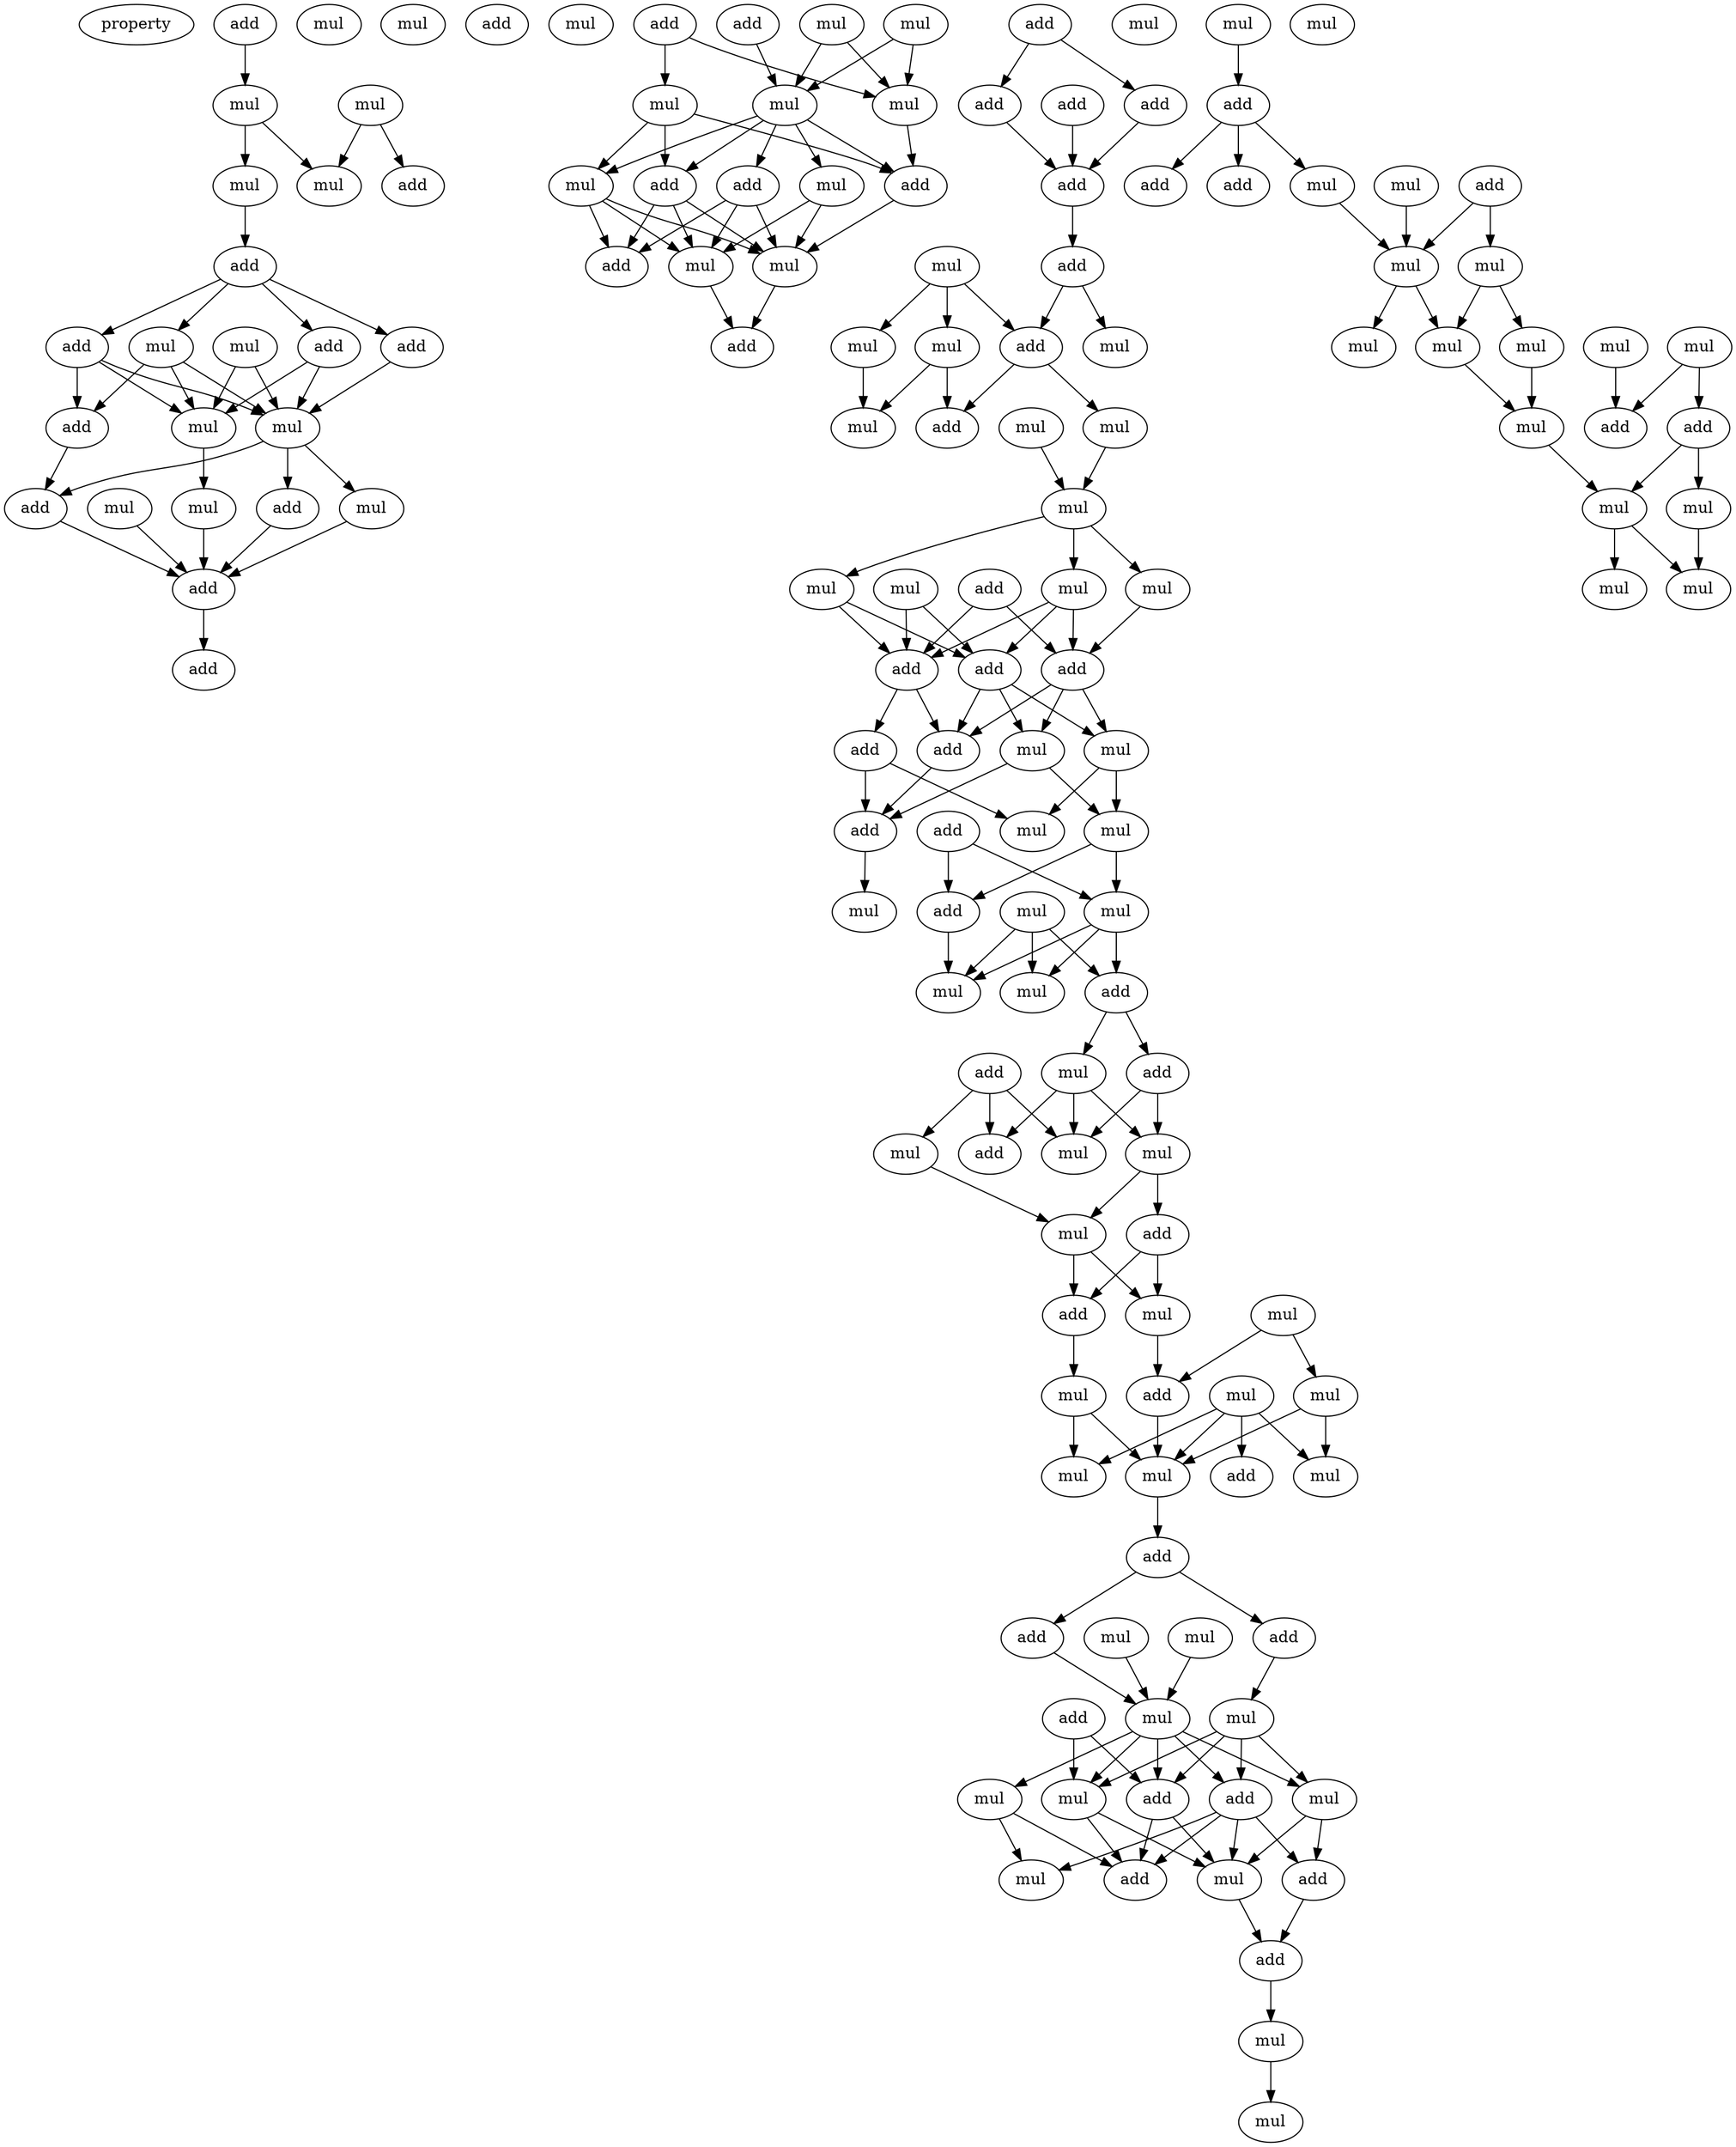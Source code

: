 digraph {
    node [fontcolor=black]
    property [mul=2,lf=2.0]
    0 [ label = add ];
    1 [ label = mul ];
    2 [ label = mul ];
    3 [ label = add ];
    4 [ label = mul ];
    5 [ label = mul ];
    6 [ label = mul ];
    7 [ label = mul ];
    8 [ label = mul ];
    9 [ label = add ];
    10 [ label = add ];
    11 [ label = add ];
    12 [ label = add ];
    13 [ label = mul ];
    14 [ label = mul ];
    15 [ label = add ];
    16 [ label = add ];
    17 [ label = mul ];
    18 [ label = mul ];
    19 [ label = add ];
    20 [ label = mul ];
    21 [ label = add ];
    22 [ label = mul ];
    23 [ label = mul ];
    24 [ label = add ];
    25 [ label = add ];
    26 [ label = mul ];
    27 [ label = mul ];
    28 [ label = add ];
    29 [ label = add ];
    30 [ label = mul ];
    31 [ label = mul ];
    32 [ label = mul ];
    33 [ label = mul ];
    34 [ label = add ];
    35 [ label = add ];
    36 [ label = mul ];
    37 [ label = add ];
    38 [ label = mul ];
    39 [ label = mul ];
    40 [ label = add ];
    41 [ label = add ];
    42 [ label = add ];
    43 [ label = add ];
    44 [ label = mul ];
    45 [ label = add ];
    46 [ label = add ];
    47 [ label = add ];
    48 [ label = add ];
    49 [ label = mul ];
    50 [ label = mul ];
    51 [ label = mul ];
    52 [ label = add ];
    53 [ label = mul ];
    54 [ label = mul ];
    55 [ label = mul ];
    56 [ label = add ];
    57 [ label = mul ];
    58 [ label = mul ];
    59 [ label = add ];
    60 [ label = mul ];
    61 [ label = mul ];
    62 [ label = mul ];
    63 [ label = mul ];
    64 [ label = add ];
    65 [ label = add ];
    66 [ label = add ];
    67 [ label = add ];
    68 [ label = mul ];
    69 [ label = mul ];
    70 [ label = add ];
    71 [ label = add ];
    72 [ label = add ];
    73 [ label = mul ];
    74 [ label = mul ];
    75 [ label = mul ];
    76 [ label = add ];
    77 [ label = mul ];
    78 [ label = mul ];
    79 [ label = add ];
    80 [ label = mul ];
    81 [ label = mul ];
    82 [ label = add ];
    83 [ label = mul ];
    84 [ label = add ];
    85 [ label = mul ];
    86 [ label = mul ];
    87 [ label = mul ];
    88 [ label = add ];
    89 [ label = mul ];
    90 [ label = add ];
    91 [ label = mul ];
    92 [ label = mul ];
    93 [ label = add ];
    94 [ label = mul ];
    95 [ label = mul ];
    96 [ label = add ];
    97 [ label = mul ];
    98 [ label = mul ];
    99 [ label = mul ];
    100 [ label = mul ];
    101 [ label = add ];
    102 [ label = add ];
    103 [ label = add ];
    104 [ label = mul ];
    105 [ label = mul ];
    106 [ label = add ];
    107 [ label = add ];
    108 [ label = mul ];
    109 [ label = mul ];
    110 [ label = mul ];
    111 [ label = add ];
    112 [ label = mul ];
    113 [ label = mul ];
    114 [ label = add ];
    115 [ label = mul ];
    116 [ label = add ];
    117 [ label = mul ];
    118 [ label = add ];
    119 [ label = add ];
    120 [ label = mul ];
    121 [ label = mul ];
    122 [ label = mul ];
    123 [ label = mul ];
    124 [ label = add ];
    125 [ label = add ];
    126 [ label = add ];
    127 [ label = add ];
    128 [ label = mul ];
    129 [ label = mul ];
    130 [ label = mul ];
    131 [ label = mul ];
    132 [ label = mul ];
    133 [ label = mul ];
    134 [ label = mul ];
    135 [ label = mul ];
    136 [ label = mul ];
    137 [ label = mul ];
    138 [ label = add ];
    139 [ label = add ];
    140 [ label = mul ];
    141 [ label = mul ];
    142 [ label = mul ];
    143 [ label = mul ];
    0 -> 6 [ name = 0 ];
    5 -> 8 [ name = 1 ];
    5 -> 9 [ name = 2 ];
    6 -> 7 [ name = 3 ];
    6 -> 8 [ name = 4 ];
    7 -> 10 [ name = 5 ];
    10 -> 11 [ name = 6 ];
    10 -> 12 [ name = 7 ];
    10 -> 13 [ name = 8 ];
    10 -> 15 [ name = 9 ];
    11 -> 18 [ name = 10 ];
    12 -> 16 [ name = 11 ];
    12 -> 17 [ name = 12 ];
    12 -> 18 [ name = 13 ];
    13 -> 16 [ name = 14 ];
    13 -> 17 [ name = 15 ];
    13 -> 18 [ name = 16 ];
    14 -> 17 [ name = 17 ];
    14 -> 18 [ name = 18 ];
    15 -> 17 [ name = 19 ];
    15 -> 18 [ name = 20 ];
    16 -> 21 [ name = 21 ];
    17 -> 23 [ name = 22 ];
    18 -> 19 [ name = 23 ];
    18 -> 21 [ name = 24 ];
    18 -> 22 [ name = 25 ];
    19 -> 24 [ name = 26 ];
    20 -> 24 [ name = 27 ];
    21 -> 24 [ name = 28 ];
    22 -> 24 [ name = 29 ];
    23 -> 24 [ name = 30 ];
    24 -> 29 [ name = 31 ];
    25 -> 30 [ name = 32 ];
    25 -> 31 [ name = 33 ];
    26 -> 31 [ name = 34 ];
    26 -> 32 [ name = 35 ];
    27 -> 31 [ name = 36 ];
    27 -> 32 [ name = 37 ];
    28 -> 32 [ name = 38 ];
    30 -> 33 [ name = 39 ];
    30 -> 35 [ name = 40 ];
    30 -> 37 [ name = 41 ];
    31 -> 35 [ name = 42 ];
    32 -> 33 [ name = 43 ];
    32 -> 34 [ name = 44 ];
    32 -> 35 [ name = 45 ];
    32 -> 36 [ name = 46 ];
    32 -> 37 [ name = 47 ];
    33 -> 38 [ name = 48 ];
    33 -> 39 [ name = 49 ];
    33 -> 40 [ name = 50 ];
    34 -> 38 [ name = 51 ];
    34 -> 39 [ name = 52 ];
    34 -> 40 [ name = 53 ];
    35 -> 39 [ name = 54 ];
    36 -> 38 [ name = 55 ];
    36 -> 39 [ name = 56 ];
    37 -> 38 [ name = 57 ];
    37 -> 39 [ name = 58 ];
    37 -> 40 [ name = 59 ];
    38 -> 41 [ name = 60 ];
    39 -> 41 [ name = 61 ];
    42 -> 43 [ name = 62 ];
    42 -> 46 [ name = 63 ];
    43 -> 47 [ name = 64 ];
    45 -> 47 [ name = 65 ];
    46 -> 47 [ name = 66 ];
    47 -> 48 [ name = 67 ];
    48 -> 52 [ name = 68 ];
    48 -> 53 [ name = 69 ];
    49 -> 50 [ name = 70 ];
    49 -> 51 [ name = 71 ];
    49 -> 52 [ name = 72 ];
    50 -> 54 [ name = 73 ];
    50 -> 56 [ name = 74 ];
    51 -> 54 [ name = 75 ];
    52 -> 56 [ name = 76 ];
    52 -> 57 [ name = 77 ];
    55 -> 58 [ name = 78 ];
    57 -> 58 [ name = 79 ];
    58 -> 61 [ name = 80 ];
    58 -> 62 [ name = 81 ];
    58 -> 63 [ name = 82 ];
    59 -> 64 [ name = 83 ];
    59 -> 66 [ name = 84 ];
    60 -> 64 [ name = 85 ];
    60 -> 65 [ name = 86 ];
    61 -> 64 [ name = 87 ];
    61 -> 65 [ name = 88 ];
    61 -> 66 [ name = 89 ];
    62 -> 66 [ name = 90 ];
    63 -> 64 [ name = 91 ];
    63 -> 65 [ name = 92 ];
    64 -> 67 [ name = 93 ];
    64 -> 70 [ name = 94 ];
    65 -> 67 [ name = 95 ];
    65 -> 68 [ name = 96 ];
    65 -> 69 [ name = 97 ];
    66 -> 67 [ name = 98 ];
    66 -> 68 [ name = 99 ];
    66 -> 69 [ name = 100 ];
    67 -> 71 [ name = 101 ];
    68 -> 73 [ name = 102 ];
    68 -> 74 [ name = 103 ];
    69 -> 71 [ name = 104 ];
    69 -> 74 [ name = 105 ];
    70 -> 71 [ name = 106 ];
    70 -> 73 [ name = 107 ];
    71 -> 78 [ name = 108 ];
    72 -> 76 [ name = 109 ];
    72 -> 77 [ name = 110 ];
    74 -> 76 [ name = 111 ];
    74 -> 77 [ name = 112 ];
    75 -> 79 [ name = 113 ];
    75 -> 80 [ name = 114 ];
    75 -> 81 [ name = 115 ];
    76 -> 80 [ name = 116 ];
    77 -> 79 [ name = 117 ];
    77 -> 80 [ name = 118 ];
    77 -> 81 [ name = 119 ];
    79 -> 83 [ name = 120 ];
    79 -> 84 [ name = 121 ];
    82 -> 85 [ name = 122 ];
    82 -> 86 [ name = 123 ];
    82 -> 88 [ name = 124 ];
    83 -> 86 [ name = 125 ];
    83 -> 87 [ name = 126 ];
    83 -> 88 [ name = 127 ];
    84 -> 86 [ name = 128 ];
    84 -> 87 [ name = 129 ];
    85 -> 89 [ name = 130 ];
    87 -> 89 [ name = 131 ];
    87 -> 90 [ name = 132 ];
    89 -> 92 [ name = 133 ];
    89 -> 93 [ name = 134 ];
    90 -> 92 [ name = 135 ];
    90 -> 93 [ name = 136 ];
    91 -> 95 [ name = 137 ];
    91 -> 96 [ name = 138 ];
    92 -> 96 [ name = 139 ];
    93 -> 94 [ name = 140 ];
    94 -> 98 [ name = 141 ];
    94 -> 100 [ name = 142 ];
    95 -> 99 [ name = 143 ];
    95 -> 100 [ name = 144 ];
    96 -> 100 [ name = 145 ];
    97 -> 98 [ name = 146 ];
    97 -> 99 [ name = 147 ];
    97 -> 100 [ name = 148 ];
    97 -> 101 [ name = 149 ];
    100 -> 102 [ name = 150 ];
    102 -> 103 [ name = 151 ];
    102 -> 106 [ name = 152 ];
    103 -> 108 [ name = 153 ];
    104 -> 108 [ name = 154 ];
    105 -> 108 [ name = 155 ];
    106 -> 109 [ name = 156 ];
    107 -> 110 [ name = 157 ];
    107 -> 114 [ name = 158 ];
    108 -> 110 [ name = 159 ];
    108 -> 111 [ name = 160 ];
    108 -> 112 [ name = 161 ];
    108 -> 113 [ name = 162 ];
    108 -> 114 [ name = 163 ];
    109 -> 110 [ name = 164 ];
    109 -> 111 [ name = 165 ];
    109 -> 112 [ name = 166 ];
    109 -> 114 [ name = 167 ];
    110 -> 116 [ name = 168 ];
    110 -> 117 [ name = 169 ];
    111 -> 115 [ name = 170 ];
    111 -> 116 [ name = 171 ];
    111 -> 117 [ name = 172 ];
    111 -> 118 [ name = 173 ];
    112 -> 117 [ name = 174 ];
    112 -> 118 [ name = 175 ];
    113 -> 115 [ name = 176 ];
    113 -> 116 [ name = 177 ];
    114 -> 116 [ name = 178 ];
    114 -> 117 [ name = 179 ];
    117 -> 119 [ name = 180 ];
    118 -> 119 [ name = 181 ];
    119 -> 120 [ name = 182 ];
    120 -> 121 [ name = 183 ];
    122 -> 124 [ name = 184 ];
    124 -> 125 [ name = 185 ];
    124 -> 126 [ name = 186 ];
    124 -> 128 [ name = 187 ];
    127 -> 130 [ name = 188 ];
    127 -> 131 [ name = 189 ];
    128 -> 131 [ name = 190 ];
    129 -> 131 [ name = 191 ];
    130 -> 134 [ name = 192 ];
    130 -> 135 [ name = 193 ];
    131 -> 132 [ name = 194 ];
    131 -> 134 [ name = 195 ];
    133 -> 138 [ name = 196 ];
    133 -> 139 [ name = 197 ];
    134 -> 137 [ name = 198 ];
    135 -> 137 [ name = 199 ];
    136 -> 138 [ name = 200 ];
    137 -> 141 [ name = 201 ];
    139 -> 140 [ name = 202 ];
    139 -> 141 [ name = 203 ];
    140 -> 142 [ name = 204 ];
    141 -> 142 [ name = 205 ];
    141 -> 143 [ name = 206 ];
}
